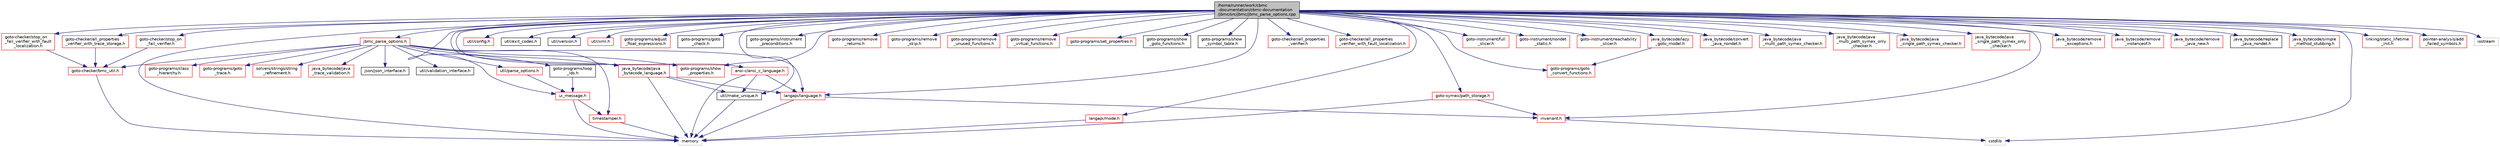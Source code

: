 digraph "/home/runner/work/cbmc-documentation/cbmc-documentation/jbmc/src/jbmc/jbmc_parse_options.cpp"
{
 // LATEX_PDF_SIZE
  bgcolor="transparent";
  edge [fontname="Helvetica",fontsize="10",labelfontname="Helvetica",labelfontsize="10"];
  node [fontname="Helvetica",fontsize="10",shape=record];
  Node1 [label="/home/runner/work/cbmc\l-documentation/cbmc-documentation\l/jbmc/src/jbmc/jbmc_parse_options.cpp",height=0.2,width=0.4,color="black", fillcolor="grey75", style="filled", fontcolor="black",tooltip=" "];
  Node1 -> Node2 [color="midnightblue",fontsize="10",style="solid",fontname="Helvetica"];
  Node2 [label="jbmc_parse_options.h",height=0.2,width=0.4,color="red",URL="$jbmc__parse__options_8h.html",tooltip=" "];
  Node2 -> Node3 [color="midnightblue",fontsize="10",style="solid",fontname="Helvetica"];
  Node3 [label="util/parse_options.h",height=0.2,width=0.4,color="red",URL="$parse__options_8h.html",tooltip=" "];
  Node3 -> Node35 [color="midnightblue",fontsize="10",style="solid",fontname="Helvetica"];
  Node35 [label="ui_message.h",height=0.2,width=0.4,color="red",URL="$ui__message_8h.html",tooltip=" "];
  Node35 -> Node36 [color="midnightblue",fontsize="10",style="solid",fontname="Helvetica"];
  Node36 [label="memory",height=0.2,width=0.4,color="grey75",tooltip=" "];
  Node35 -> Node37 [color="midnightblue",fontsize="10",style="solid",fontname="Helvetica"];
  Node37 [label="timestamper.h",height=0.2,width=0.4,color="red",URL="$timestamper_8h.html",tooltip="Emit timestamps."];
  Node37 -> Node36 [color="midnightblue",fontsize="10",style="solid",fontname="Helvetica"];
  Node2 -> Node37 [color="midnightblue",fontsize="10",style="solid",fontname="Helvetica"];
  Node2 -> Node35 [color="midnightblue",fontsize="10",style="solid",fontname="Helvetica"];
  Node2 -> Node38 [color="midnightblue",fontsize="10",style="solid",fontname="Helvetica"];
  Node38 [label="util/validation_interface.h",height=0.2,width=0.4,color="black",URL="$validation__interface_8h.html",tooltip=" "];
  Node2 -> Node39 [color="midnightblue",fontsize="10",style="solid",fontname="Helvetica"];
  Node39 [label="langapi/language.h",height=0.2,width=0.4,color="red",URL="$language_8h.html",tooltip=" "];
  Node39 -> Node36 [color="midnightblue",fontsize="10",style="solid",fontname="Helvetica"];
  Node39 -> Node16 [color="midnightblue",fontsize="10",style="solid",fontname="Helvetica"];
  Node16 [label="invariant.h",height=0.2,width=0.4,color="red",URL="$src_2util_2invariant_8h.html",tooltip=" "];
  Node16 -> Node17 [color="midnightblue",fontsize="10",style="solid",fontname="Helvetica"];
  Node17 [label="cstdlib",height=0.2,width=0.4,color="grey75",tooltip=" "];
  Node2 -> Node42 [color="midnightblue",fontsize="10",style="solid",fontname="Helvetica"];
  Node42 [label="goto-checker/bmc_util.h",height=0.2,width=0.4,color="red",URL="$bmc__util_8h.html",tooltip=" "];
  Node42 -> Node36 [color="midnightblue",fontsize="10",style="solid",fontname="Helvetica"];
  Node2 -> Node89 [color="midnightblue",fontsize="10",style="solid",fontname="Helvetica"];
  Node89 [label="goto-programs/class\l_hierarchy.h",height=0.2,width=0.4,color="red",URL="$class__hierarchy_8h.html",tooltip=" "];
  Node2 -> Node62 [color="midnightblue",fontsize="10",style="solid",fontname="Helvetica"];
  Node62 [label="goto-programs/goto\l_trace.h",height=0.2,width=0.4,color="red",URL="$goto__trace_8h.html",tooltip=" "];
  Node2 -> Node93 [color="midnightblue",fontsize="10",style="solid",fontname="Helvetica"];
  Node93 [label="goto-programs/show\l_properties.h",height=0.2,width=0.4,color="red",URL="$show__properties_8h.html",tooltip=" "];
  Node2 -> Node94 [color="midnightblue",fontsize="10",style="solid",fontname="Helvetica"];
  Node94 [label="solvers/strings/string\l_refinement.h",height=0.2,width=0.4,color="red",URL="$string__refinement_8h.html",tooltip=" "];
  Node2 -> Node137 [color="midnightblue",fontsize="10",style="solid",fontname="Helvetica"];
  Node137 [label="java_bytecode/java\l_bytecode_language.h",height=0.2,width=0.4,color="red",URL="$java__bytecode__language_8h.html",tooltip=" "];
  Node137 -> Node36 [color="midnightblue",fontsize="10",style="solid",fontname="Helvetica"];
  Node137 -> Node168 [color="midnightblue",fontsize="10",style="solid",fontname="Helvetica"];
  Node168 [label="util/make_unique.h",height=0.2,width=0.4,color="black",URL="$make__unique_8h.html",tooltip=" "];
  Node168 -> Node36 [color="midnightblue",fontsize="10",style="solid",fontname="Helvetica"];
  Node137 -> Node39 [color="midnightblue",fontsize="10",style="solid",fontname="Helvetica"];
  Node2 -> Node170 [color="midnightblue",fontsize="10",style="solid",fontname="Helvetica"];
  Node170 [label="java_bytecode/java\l_trace_validation.h",height=0.2,width=0.4,color="red",URL="$java__trace__validation_8h.html",tooltip=" "];
  Node2 -> Node171 [color="midnightblue",fontsize="10",style="solid",fontname="Helvetica"];
  Node171 [label="json/json_interface.h",height=0.2,width=0.4,color="black",URL="$json__interface_8h.html",tooltip=" "];
  Node1 -> Node173 [color="midnightblue",fontsize="10",style="solid",fontname="Helvetica"];
  Node173 [label="util/config.h",height=0.2,width=0.4,color="red",URL="$config_8h.html",tooltip=" "];
  Node1 -> Node174 [color="midnightblue",fontsize="10",style="solid",fontname="Helvetica"];
  Node174 [label="util/exit_codes.h",height=0.2,width=0.4,color="black",URL="$exit__codes_8h.html",tooltip=" "];
  Node1 -> Node16 [color="midnightblue",fontsize="10",style="solid",fontname="Helvetica"];
  Node1 -> Node168 [color="midnightblue",fontsize="10",style="solid",fontname="Helvetica"];
  Node1 -> Node175 [color="midnightblue",fontsize="10",style="solid",fontname="Helvetica"];
  Node175 [label="util/version.h",height=0.2,width=0.4,color="black",URL="$version_8h.html",tooltip=" "];
  Node1 -> Node176 [color="midnightblue",fontsize="10",style="solid",fontname="Helvetica"];
  Node176 [label="util/xml.h",height=0.2,width=0.4,color="red",URL="$xml_8h.html",tooltip=" "];
  Node1 -> Node177 [color="midnightblue",fontsize="10",style="solid",fontname="Helvetica"];
  Node177 [label="goto-programs/adjust\l_float_expressions.h",height=0.2,width=0.4,color="red",URL="$adjust__float__expressions_8h.html",tooltip=" "];
  Node1 -> Node178 [color="midnightblue",fontsize="10",style="solid",fontname="Helvetica"];
  Node178 [label="goto-programs/goto\l_check.h",height=0.2,width=0.4,color="black",URL="$goto__check_8h.html",tooltip=" "];
  Node1 -> Node179 [color="midnightblue",fontsize="10",style="solid",fontname="Helvetica"];
  Node179 [label="goto-programs/goto\l_convert_functions.h",height=0.2,width=0.4,color="red",URL="$goto__convert__functions_8h.html",tooltip=" "];
  Node1 -> Node183 [color="midnightblue",fontsize="10",style="solid",fontname="Helvetica"];
  Node183 [label="goto-programs/instrument\l_preconditions.h",height=0.2,width=0.4,color="black",URL="$instrument__preconditions_8h.html",tooltip=" "];
  Node1 -> Node184 [color="midnightblue",fontsize="10",style="solid",fontname="Helvetica"];
  Node184 [label="goto-programs/loop\l_ids.h",height=0.2,width=0.4,color="black",URL="$loop__ids_8h.html",tooltip=" "];
  Node184 -> Node35 [color="midnightblue",fontsize="10",style="solid",fontname="Helvetica"];
  Node1 -> Node185 [color="midnightblue",fontsize="10",style="solid",fontname="Helvetica"];
  Node185 [label="goto-programs/remove\l_returns.h",height=0.2,width=0.4,color="red",URL="$remove__returns_8h.html",tooltip=" "];
  Node1 -> Node186 [color="midnightblue",fontsize="10",style="solid",fontname="Helvetica"];
  Node186 [label="goto-programs/remove\l_skip.h",height=0.2,width=0.4,color="red",URL="$remove__skip_8h.html",tooltip=" "];
  Node1 -> Node187 [color="midnightblue",fontsize="10",style="solid",fontname="Helvetica"];
  Node187 [label="goto-programs/remove\l_unused_functions.h",height=0.2,width=0.4,color="red",URL="$remove__unused__functions_8h.html",tooltip=" "];
  Node1 -> Node188 [color="midnightblue",fontsize="10",style="solid",fontname="Helvetica"];
  Node188 [label="goto-programs/remove\l_virtual_functions.h",height=0.2,width=0.4,color="red",URL="$remove__virtual__functions_8h.html",tooltip=" "];
  Node1 -> Node189 [color="midnightblue",fontsize="10",style="solid",fontname="Helvetica"];
  Node189 [label="goto-programs/set_properties.h",height=0.2,width=0.4,color="red",URL="$set__properties_8h.html",tooltip=" "];
  Node1 -> Node190 [color="midnightblue",fontsize="10",style="solid",fontname="Helvetica"];
  Node190 [label="goto-programs/show\l_goto_functions.h",height=0.2,width=0.4,color="black",URL="$show__goto__functions_8h.html",tooltip=" "];
  Node1 -> Node93 [color="midnightblue",fontsize="10",style="solid",fontname="Helvetica"];
  Node1 -> Node191 [color="midnightblue",fontsize="10",style="solid",fontname="Helvetica"];
  Node191 [label="goto-programs/show\l_symbol_table.h",height=0.2,width=0.4,color="black",URL="$show__symbol__table_8h.html",tooltip=" "];
  Node1 -> Node192 [color="midnightblue",fontsize="10",style="solid",fontname="Helvetica"];
  Node192 [label="ansi-c/ansi_c_language.h",height=0.2,width=0.4,color="red",URL="$ansi__c__language_8h.html",tooltip=" "];
  Node192 -> Node36 [color="midnightblue",fontsize="10",style="solid",fontname="Helvetica"];
  Node192 -> Node168 [color="midnightblue",fontsize="10",style="solid",fontname="Helvetica"];
  Node192 -> Node39 [color="midnightblue",fontsize="10",style="solid",fontname="Helvetica"];
  Node1 -> Node196 [color="midnightblue",fontsize="10",style="solid",fontname="Helvetica"];
  Node196 [label="goto-checker/all_properties\l_verifier.h",height=0.2,width=0.4,color="red",URL="$all__properties__verifier_8h.html",tooltip=" "];
  Node1 -> Node199 [color="midnightblue",fontsize="10",style="solid",fontname="Helvetica"];
  Node199 [label="goto-checker/all_properties\l_verifier_with_fault_localization.h",height=0.2,width=0.4,color="red",URL="$all__properties__verifier__with__fault__localization_8h.html",tooltip=" "];
  Node1 -> Node202 [color="midnightblue",fontsize="10",style="solid",fontname="Helvetica"];
  Node202 [label="goto-checker/all_properties\l_verifier_with_trace_storage.h",height=0.2,width=0.4,color="red",URL="$all__properties__verifier__with__trace__storage_8h.html",tooltip=" "];
  Node202 -> Node42 [color="midnightblue",fontsize="10",style="solid",fontname="Helvetica"];
  Node1 -> Node203 [color="midnightblue",fontsize="10",style="solid",fontname="Helvetica"];
  Node203 [label="goto-checker/stop_on\l_fail_verifier.h",height=0.2,width=0.4,color="red",URL="$stop__on__fail__verifier_8h.html",tooltip=" "];
  Node203 -> Node42 [color="midnightblue",fontsize="10",style="solid",fontname="Helvetica"];
  Node1 -> Node204 [color="midnightblue",fontsize="10",style="solid",fontname="Helvetica"];
  Node204 [label="goto-checker/stop_on\l_fail_verifier_with_fault\l_localization.h",height=0.2,width=0.4,color="red",URL="$stop__on__fail__verifier__with__fault__localization_8h.html",tooltip=" "];
  Node204 -> Node42 [color="midnightblue",fontsize="10",style="solid",fontname="Helvetica"];
  Node1 -> Node205 [color="midnightblue",fontsize="10",style="solid",fontname="Helvetica"];
  Node205 [label="goto-instrument/full\l_slicer.h",height=0.2,width=0.4,color="red",URL="$full__slicer_8h.html",tooltip=" "];
  Node1 -> Node206 [color="midnightblue",fontsize="10",style="solid",fontname="Helvetica"];
  Node206 [label="goto-instrument/nondet\l_static.h",height=0.2,width=0.4,color="red",URL="$nondet__static_8h.html",tooltip=" "];
  Node1 -> Node207 [color="midnightblue",fontsize="10",style="solid",fontname="Helvetica"];
  Node207 [label="goto-instrument/reachability\l_slicer.h",height=0.2,width=0.4,color="red",URL="$reachability__slicer_8h.html",tooltip=" "];
  Node1 -> Node208 [color="midnightblue",fontsize="10",style="solid",fontname="Helvetica"];
  Node208 [label="goto-symex/path_storage.h",height=0.2,width=0.4,color="red",URL="$path__storage_8h.html",tooltip="Storage of symbolic execution paths to resume."];
  Node208 -> Node16 [color="midnightblue",fontsize="10",style="solid",fontname="Helvetica"];
  Node208 -> Node36 [color="midnightblue",fontsize="10",style="solid",fontname="Helvetica"];
  Node1 -> Node235 [color="midnightblue",fontsize="10",style="solid",fontname="Helvetica"];
  Node235 [label="java_bytecode/convert\l_java_nondet.h",height=0.2,width=0.4,color="red",URL="$convert__java__nondet_8h.html",tooltip=" "];
  Node1 -> Node137 [color="midnightblue",fontsize="10",style="solid",fontname="Helvetica"];
  Node1 -> Node236 [color="midnightblue",fontsize="10",style="solid",fontname="Helvetica"];
  Node236 [label="java_bytecode/java\l_multi_path_symex_checker.h",height=0.2,width=0.4,color="red",URL="$java__multi__path__symex__checker_8h.html",tooltip=" "];
  Node1 -> Node256 [color="midnightblue",fontsize="10",style="solid",fontname="Helvetica"];
  Node256 [label="java_bytecode/java\l_multi_path_symex_only\l_checker.h",height=0.2,width=0.4,color="red",URL="$java__multi__path__symex__only__checker_8h.html",tooltip=" "];
  Node1 -> Node257 [color="midnightblue",fontsize="10",style="solid",fontname="Helvetica"];
  Node257 [label="java_bytecode/java\l_single_path_symex_checker.h",height=0.2,width=0.4,color="red",URL="$java__single__path__symex__checker_8h.html",tooltip=" "];
  Node1 -> Node260 [color="midnightblue",fontsize="10",style="solid",fontname="Helvetica"];
  Node260 [label="java_bytecode/java\l_single_path_symex_only\l_checker.h",height=0.2,width=0.4,color="red",URL="$java__single__path__symex__only__checker_8h.html",tooltip=" "];
  Node1 -> Node261 [color="midnightblue",fontsize="10",style="solid",fontname="Helvetica"];
  Node261 [label="java_bytecode/lazy\l_goto_model.h",height=0.2,width=0.4,color="red",URL="$lazy__goto__model_8h.html",tooltip="Author: Diffblue Ltd."];
  Node261 -> Node179 [color="midnightblue",fontsize="10",style="solid",fontname="Helvetica"];
  Node1 -> Node265 [color="midnightblue",fontsize="10",style="solid",fontname="Helvetica"];
  Node265 [label="java_bytecode/remove\l_exceptions.h",height=0.2,width=0.4,color="red",URL="$remove__exceptions_8h.html",tooltip=" "];
  Node1 -> Node266 [color="midnightblue",fontsize="10",style="solid",fontname="Helvetica"];
  Node266 [label="java_bytecode/remove\l_instanceof.h",height=0.2,width=0.4,color="red",URL="$remove__instanceof_8h.html",tooltip=" "];
  Node1 -> Node267 [color="midnightblue",fontsize="10",style="solid",fontname="Helvetica"];
  Node267 [label="java_bytecode/remove\l_java_new.h",height=0.2,width=0.4,color="red",URL="$remove__java__new_8h.html",tooltip=" "];
  Node1 -> Node268 [color="midnightblue",fontsize="10",style="solid",fontname="Helvetica"];
  Node268 [label="java_bytecode/replace\l_java_nondet.h",height=0.2,width=0.4,color="black",URL="$replace__java__nondet_8h.html",tooltip=" "];
  Node1 -> Node269 [color="midnightblue",fontsize="10",style="solid",fontname="Helvetica"];
  Node269 [label="java_bytecode/simple\l_method_stubbing.h",height=0.2,width=0.4,color="red",URL="$simple__method__stubbing_8h.html",tooltip=" "];
  Node1 -> Node39 [color="midnightblue",fontsize="10",style="solid",fontname="Helvetica"];
  Node1 -> Node270 [color="midnightblue",fontsize="10",style="solid",fontname="Helvetica"];
  Node270 [label="langapi/mode.h",height=0.2,width=0.4,color="red",URL="$mode_8h.html",tooltip=" "];
  Node270 -> Node36 [color="midnightblue",fontsize="10",style="solid",fontname="Helvetica"];
  Node1 -> Node271 [color="midnightblue",fontsize="10",style="solid",fontname="Helvetica"];
  Node271 [label="linking/static_lifetime\l_init.h",height=0.2,width=0.4,color="red",URL="$static__lifetime__init_8h.html",tooltip=" "];
  Node1 -> Node272 [color="midnightblue",fontsize="10",style="solid",fontname="Helvetica"];
  Node272 [label="pointer-analysis/add\l_failed_symbols.h",height=0.2,width=0.4,color="red",URL="$add__failed__symbols_8h.html",tooltip=" "];
  Node1 -> Node17 [color="midnightblue",fontsize="10",style="solid",fontname="Helvetica"];
  Node1 -> Node273 [color="midnightblue",fontsize="10",style="solid",fontname="Helvetica"];
  Node273 [label="iostream",height=0.2,width=0.4,color="grey75",tooltip=" "];
  Node1 -> Node36 [color="midnightblue",fontsize="10",style="solid",fontname="Helvetica"];
}
